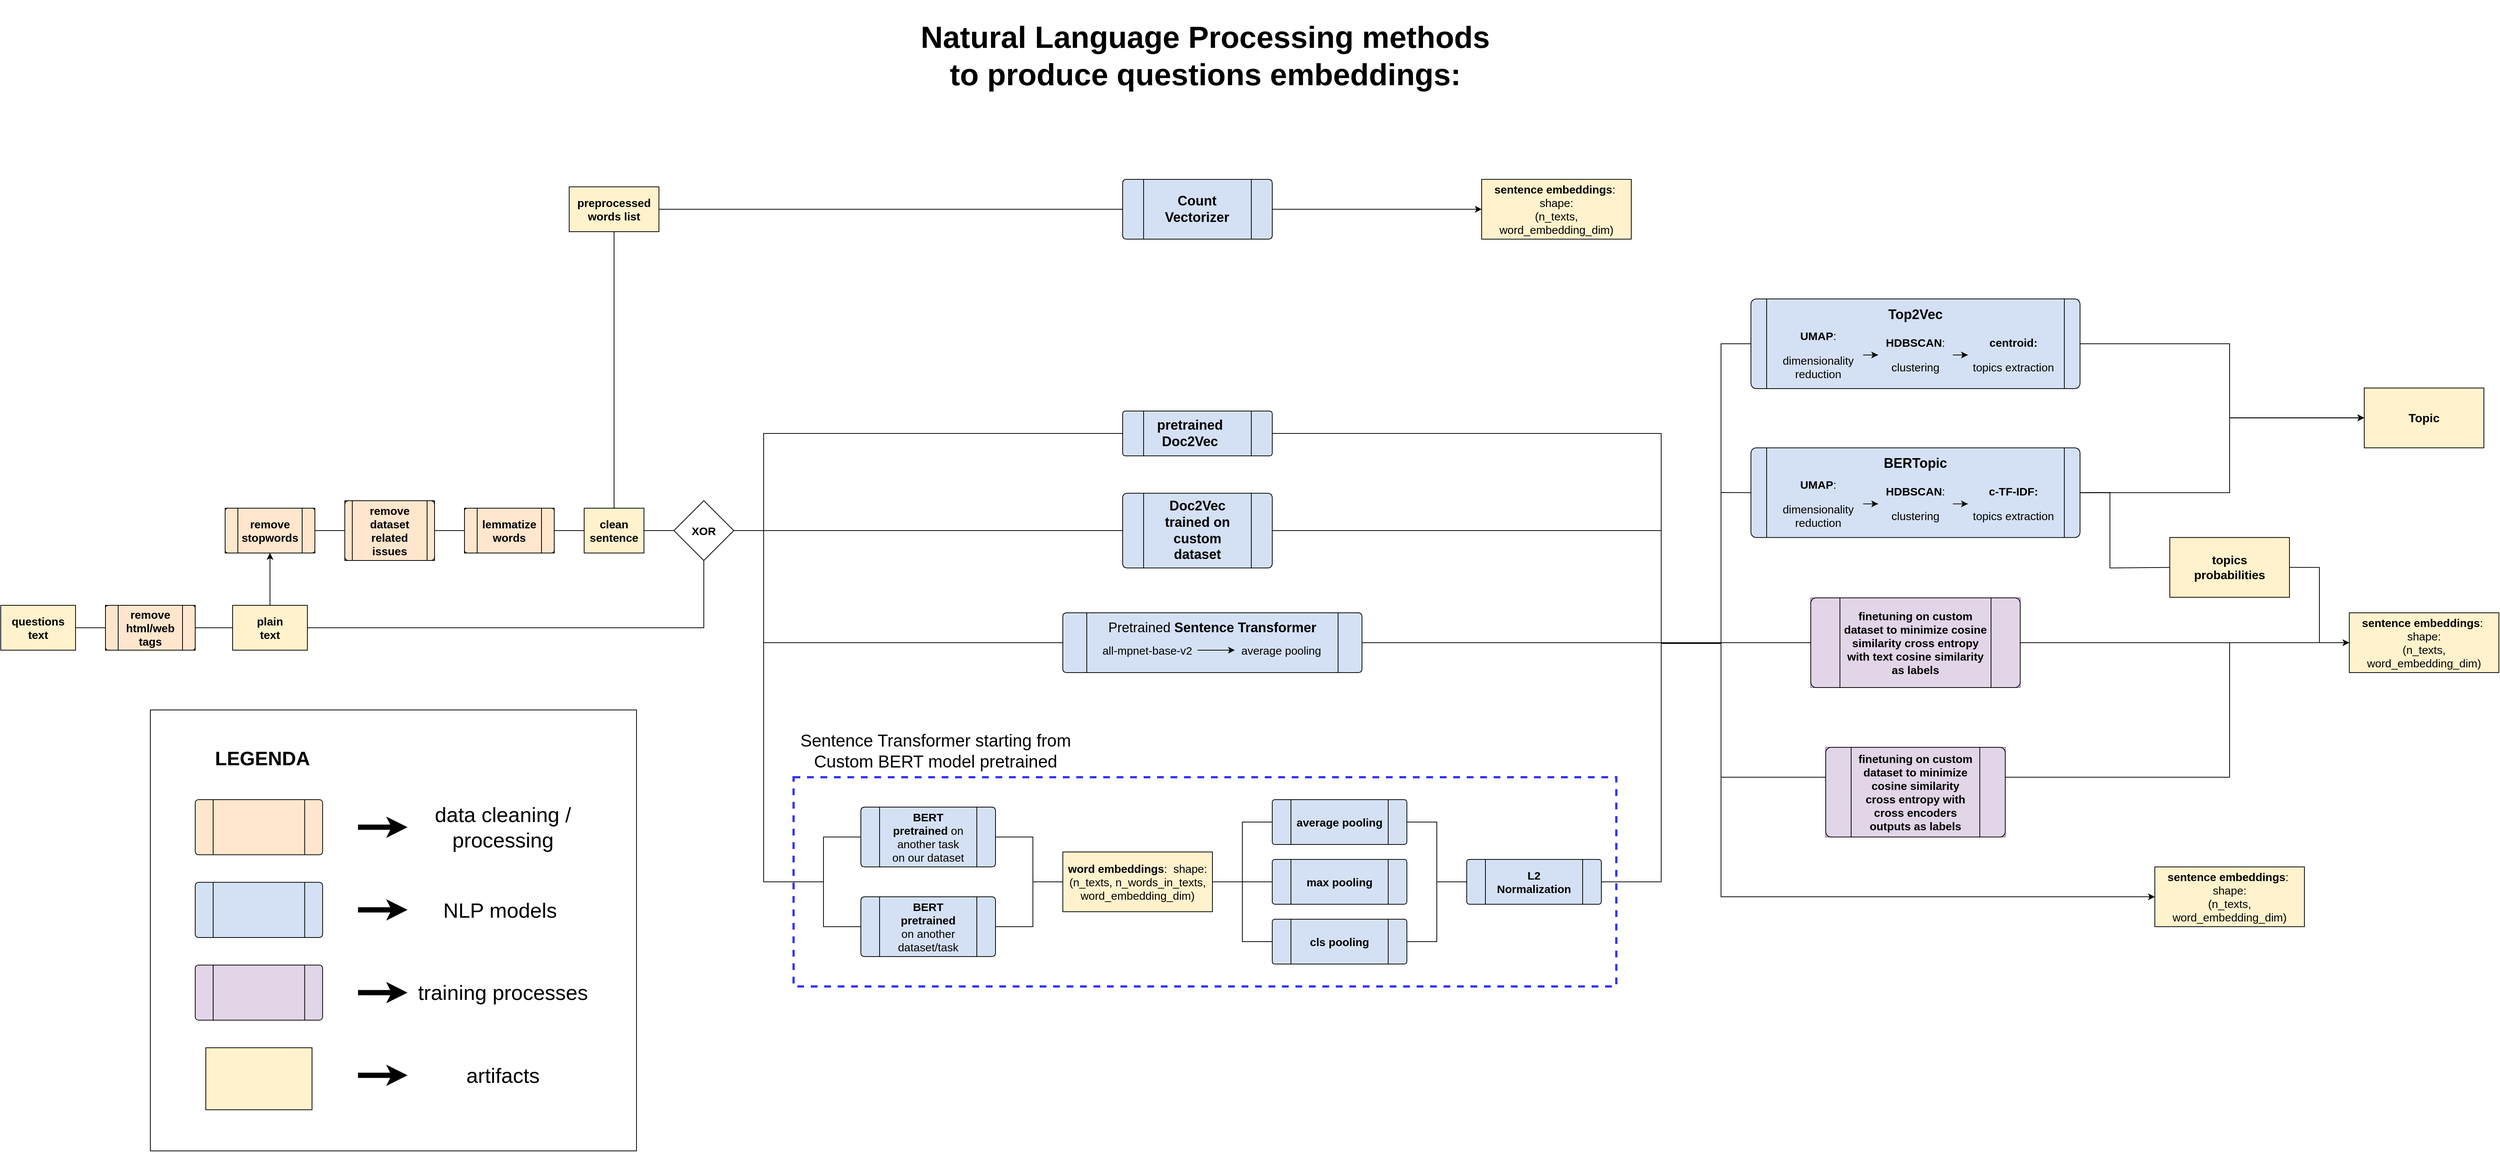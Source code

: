 <mxfile version="16.5.2" type="device"><diagram id="nDeZhJGPXsyKJvz89PCt" name="Page-1"><mxGraphModel dx="3541" dy="2207" grid="1" gridSize="10" guides="1" tooltips="1" connect="1" arrows="1" fold="1" page="1" pageScale="1" pageWidth="827" pageHeight="1169" math="0" shadow="0"><root><mxCell id="0"/><mxCell id="1" parent="0"/><mxCell id="hcBKe-42kqbEpDdULv_5-4" value="" style="rounded=0;whiteSpace=wrap;html=1;" parent="1" vertex="1"><mxGeometry x="-660" y="430" width="650" height="590" as="geometry"/></mxCell><mxCell id="NNbQHf550vKcwwoaudly-92" value="" style="rounded=0;whiteSpace=wrap;html=1;fontSize=15;dashed=1;strokeWidth=3;fillColor=none;strokeColor=#3333FF;" parent="1" vertex="1"><mxGeometry x="200" y="520" width="1100" height="280" as="geometry"/></mxCell><mxCell id="KlEuVVVh2G8_SpMpbiah-8" value="" style="group;fillColor=#fff2cc;strokeColor=#d6b656;fontSize=15;" parent="1" vertex="1" connectable="0"><mxGeometry x="-860" y="290" width="100" height="60" as="geometry"/></mxCell><mxCell id="KlEuVVVh2G8_SpMpbiah-6" value="" style="rounded=0;whiteSpace=wrap;html=1;fillColor=#FFF2CC;fontSize=15;" parent="KlEuVVVh2G8_SpMpbiah-8" vertex="1"><mxGeometry width="100" height="60" as="geometry"/></mxCell><mxCell id="KlEuVVVh2G8_SpMpbiah-7" value="&lt;b style=&quot;font-size: 15px;&quot;&gt;questions text&lt;br style=&quot;font-size: 15px;&quot;&gt;&lt;/b&gt;" style="text;html=1;strokeColor=none;fillColor=none;align=center;verticalAlign=middle;whiteSpace=wrap;rounded=0;fontSize=15;" parent="KlEuVVVh2G8_SpMpbiah-8" vertex="1"><mxGeometry x="25" y="15" width="50" height="30" as="geometry"/></mxCell><mxCell id="KlEuVVVh2G8_SpMpbiah-12" value="" style="endArrow=none;html=1;rounded=0;entryX=0;entryY=0.5;entryDx=0;entryDy=0;" parent="1" target="NNbQHf550vKcwwoaudly-135" edge="1"><mxGeometry width="50" height="50" relative="1" as="geometry"><mxPoint x="120" y="190" as="sourcePoint"/><mxPoint x="240" y="-120" as="targetPoint"/><Array as="points"><mxPoint x="160" y="190"/><mxPoint x="160" y="60"/></Array></mxGeometry></mxCell><mxCell id="KlEuVVVh2G8_SpMpbiah-15" value="" style="endArrow=none;html=1;rounded=0;exitX=1;exitY=0.5;exitDx=0;exitDy=0;entryX=0;entryY=0.5;entryDx=0;entryDy=0;" parent="1" target="2s_SapKB533Y1d94DlZl-34" edge="1"><mxGeometry width="50" height="50" relative="1" as="geometry"><mxPoint x="120" y="190" as="sourcePoint"/><mxPoint x="240" y="320" as="targetPoint"/><Array as="points"><mxPoint x="160" y="190"/><mxPoint x="160" y="340"/></Array></mxGeometry></mxCell><mxCell id="KlEuVVVh2G8_SpMpbiah-49" value="" style="group;fillColor=#ffe6cc;strokeColor=#000000;fontSize=15;" parent="1" vertex="1" connectable="0"><mxGeometry x="-560" y="160" width="120" height="60" as="geometry"/></mxCell><mxCell id="KlEuVVVh2G8_SpMpbiah-55" value="" style="group;fillColor=#ffe6cc;strokeColor=#000000;fontSize=15;" parent="KlEuVVVh2G8_SpMpbiah-49" vertex="1" connectable="0"><mxGeometry width="120" height="60" as="geometry"/></mxCell><mxCell id="KlEuVVVh2G8_SpMpbiah-50" value="" style="verticalLabelPosition=bottom;verticalAlign=top;html=1;shape=process;whiteSpace=wrap;rounded=1;size=0.14;arcSize=6;fillColor=#ffe6cc;strokeColor=#000000;fontSize=15;" parent="KlEuVVVh2G8_SpMpbiah-55" vertex="1"><mxGeometry width="120" height="60" as="geometry"/></mxCell><mxCell id="KlEuVVVh2G8_SpMpbiah-51" value="&lt;b style=&quot;font-size: 15px;&quot;&gt;remove stopwords&lt;/b&gt;" style="text;html=1;strokeColor=none;fillColor=#ffe6cc;align=center;verticalAlign=middle;whiteSpace=wrap;rounded=0;fontSize=15;" parent="KlEuVVVh2G8_SpMpbiah-55" vertex="1"><mxGeometry x="40" y="15" width="40" height="30" as="geometry"/></mxCell><mxCell id="KlEuVVVh2G8_SpMpbiah-52" value="" style="endArrow=none;html=1;rounded=0;exitX=1;exitY=0.5;exitDx=0;exitDy=0;entryX=0;entryY=0.5;entryDx=0;entryDy=0;fontSize=15;" parent="1" source="KlEuVVVh2G8_SpMpbiah-6" target="KlEuVVVh2G8_SpMpbiah-135" edge="1"><mxGeometry width="50" height="50" relative="1" as="geometry"><mxPoint x="-720" y="470" as="sourcePoint"/><mxPoint x="-780" y="320" as="targetPoint"/></mxGeometry></mxCell><mxCell id="KlEuVVVh2G8_SpMpbiah-61" value="" style="group;fillColor=#ffe6cc;strokeColor=#000000;fontSize=15;" parent="1" vertex="1" connectable="0"><mxGeometry x="-400" y="150" width="120" height="80" as="geometry"/></mxCell><mxCell id="KlEuVVVh2G8_SpMpbiah-62" value="" style="group;fillColor=#ffe6cc;strokeColor=#000000;fontSize=15;" parent="KlEuVVVh2G8_SpMpbiah-61" vertex="1" connectable="0"><mxGeometry width="120" height="80" as="geometry"/></mxCell><mxCell id="KlEuVVVh2G8_SpMpbiah-63" value="" style="verticalLabelPosition=bottom;verticalAlign=top;html=1;shape=process;whiteSpace=wrap;rounded=1;size=0.083;arcSize=6;fillColor=#ffe6cc;strokeColor=#000000;fontSize=15;" parent="KlEuVVVh2G8_SpMpbiah-62" vertex="1"><mxGeometry width="120" height="80" as="geometry"/></mxCell><mxCell id="KlEuVVVh2G8_SpMpbiah-64" value="&lt;b style=&quot;font-size: 15px;&quot;&gt;remove dataset related issues&lt;br style=&quot;font-size: 15px;&quot;&gt;&lt;/b&gt;" style="text;html=1;strokeColor=none;fillColor=#ffe6cc;align=center;verticalAlign=middle;whiteSpace=wrap;rounded=0;fontSize=15;" parent="KlEuVVVh2G8_SpMpbiah-62" vertex="1"><mxGeometry x="20" y="20" width="80" height="40" as="geometry"/></mxCell><mxCell id="KlEuVVVh2G8_SpMpbiah-69" value="" style="group;fillColor=#ffe6cc;strokeColor=#000000;fontSize=15;" parent="1" vertex="1" connectable="0"><mxGeometry x="-240" y="160" width="120" height="60" as="geometry"/></mxCell><mxCell id="KlEuVVVh2G8_SpMpbiah-70" value="" style="group;fillColor=#ffe6cc;strokeColor=#000000;fontSize=15;" parent="KlEuVVVh2G8_SpMpbiah-69" vertex="1" connectable="0"><mxGeometry width="120" height="60" as="geometry"/></mxCell><mxCell id="KlEuVVVh2G8_SpMpbiah-71" value="" style="verticalLabelPosition=bottom;verticalAlign=top;html=1;shape=process;whiteSpace=wrap;rounded=1;size=0.14;arcSize=6;fillColor=#ffe6cc;strokeColor=#000000;fontSize=15;" parent="KlEuVVVh2G8_SpMpbiah-70" vertex="1"><mxGeometry width="120" height="60" as="geometry"/></mxCell><mxCell id="KlEuVVVh2G8_SpMpbiah-72" value="&lt;b style=&quot;font-size: 15px;&quot;&gt;lemmatize words&lt;br style=&quot;font-size: 15px;&quot;&gt;&lt;/b&gt;" style="text;html=1;strokeColor=none;fillColor=#ffe6cc;align=center;verticalAlign=middle;whiteSpace=wrap;rounded=0;fontSize=15;" parent="KlEuVVVh2G8_SpMpbiah-70" vertex="1"><mxGeometry x="20" y="15" width="80" height="30" as="geometry"/></mxCell><mxCell id="KlEuVVVh2G8_SpMpbiah-75" value="" style="endArrow=none;html=1;rounded=0;exitX=1;exitY=0.5;exitDx=0;exitDy=0;entryX=0;entryY=0.5;entryDx=0;entryDy=0;fillColor=#ffe6cc;strokeColor=#000000;fontSize=15;" parent="1" source="KlEuVVVh2G8_SpMpbiah-50" target="KlEuVVVh2G8_SpMpbiah-63" edge="1"><mxGeometry width="50" height="50" relative="1" as="geometry"><mxPoint x="-400" y="290" as="sourcePoint"/><mxPoint x="-350" y="240" as="targetPoint"/></mxGeometry></mxCell><mxCell id="KlEuVVVh2G8_SpMpbiah-76" value="" style="endArrow=none;html=1;rounded=0;exitX=1;exitY=0.5;exitDx=0;exitDy=0;entryX=0;entryY=0.5;entryDx=0;entryDy=0;fillColor=#ffe6cc;strokeColor=#000000;fontSize=15;" parent="1" source="KlEuVVVh2G8_SpMpbiah-63" target="KlEuVVVh2G8_SpMpbiah-71" edge="1"><mxGeometry width="50" height="50" relative="1" as="geometry"><mxPoint x="-370" y="200" as="sourcePoint"/><mxPoint x="-330" y="200" as="targetPoint"/></mxGeometry></mxCell><mxCell id="KlEuVVVh2G8_SpMpbiah-82" value="" style="group;fillColor=#fff2cc;strokeColor=#d6b656;fontSize=15;" parent="1" vertex="1" connectable="0"><mxGeometry x="-550" y="290" width="100" height="60" as="geometry"/></mxCell><mxCell id="KlEuVVVh2G8_SpMpbiah-83" value="" style="rounded=0;whiteSpace=wrap;html=1;fillColor=#FFF2CC;fontSize=15;" parent="KlEuVVVh2G8_SpMpbiah-82" vertex="1"><mxGeometry width="100" height="60" as="geometry"/></mxCell><mxCell id="KlEuVVVh2G8_SpMpbiah-84" value="&lt;b style=&quot;font-size: 15px;&quot;&gt;plain text&lt;br style=&quot;font-size: 15px;&quot;&gt;&lt;/b&gt;" style="text;html=1;strokeColor=none;fillColor=none;align=center;verticalAlign=middle;whiteSpace=wrap;rounded=0;fontSize=15;" parent="KlEuVVVh2G8_SpMpbiah-82" vertex="1"><mxGeometry x="25" y="15" width="50" height="30" as="geometry"/></mxCell><mxCell id="KlEuVVVh2G8_SpMpbiah-86" value="" style="endArrow=none;html=1;rounded=0;exitX=1;exitY=0.5;exitDx=0;exitDy=0;entryX=0;entryY=0.5;entryDx=0;entryDy=0;fontSize=15;" parent="1" source="KlEuVVVh2G8_SpMpbiah-135" target="KlEuVVVh2G8_SpMpbiah-83" edge="1"><mxGeometry width="50" height="50" relative="1" as="geometry"><mxPoint x="-580" y="320" as="sourcePoint"/><mxPoint x="-110" y="460" as="targetPoint"/></mxGeometry></mxCell><mxCell id="KlEuVVVh2G8_SpMpbiah-113" value="" style="endArrow=none;html=1;rounded=0;exitX=1;exitY=0.5;exitDx=0;exitDy=0;entryX=0;entryY=0.5;entryDx=0;entryDy=0;" parent="1" target="KlEuVVVh2G8_SpMpbiah-119" edge="1"><mxGeometry width="50" height="50" relative="1" as="geometry"><mxPoint x="1360" y="340.0" as="sourcePoint"/><mxPoint x="1840" y="120" as="targetPoint"/><Array as="points"><mxPoint x="1440" y="340"/><mxPoint x="1440" y="520"/><mxPoint x="2120" y="520"/><mxPoint x="2120" y="340"/></Array></mxGeometry></mxCell><mxCell id="KlEuVVVh2G8_SpMpbiah-117" value="" style="group;fillColor=#fff2cc;strokeColor=#d6b656;fontSize=15;" parent="1" vertex="1" connectable="0"><mxGeometry x="2280" y="300" width="200" height="80" as="geometry"/></mxCell><mxCell id="KlEuVVVh2G8_SpMpbiah-118" value="" style="rounded=0;whiteSpace=wrap;html=1;fillColor=#FFF2CC;fontSize=15;" parent="KlEuVVVh2G8_SpMpbiah-117" vertex="1"><mxGeometry width="200" height="80" as="geometry"/></mxCell><mxCell id="KlEuVVVh2G8_SpMpbiah-119" value="&lt;b style=&quot;font-size: 15px;&quot;&gt;sentence embeddings&lt;/b&gt;:&amp;nbsp; shape: &lt;br style=&quot;font-size: 15px;&quot;&gt;(n_texts, word_embedding_dim)" style="text;html=1;strokeColor=none;fillColor=none;align=center;verticalAlign=middle;whiteSpace=wrap;rounded=0;fontSize=15;" parent="KlEuVVVh2G8_SpMpbiah-117" vertex="1"><mxGeometry y="20" width="200" height="40" as="geometry"/></mxCell><mxCell id="KlEuVVVh2G8_SpMpbiah-133" value="" style="group;fillColor=#ffe6cc;strokeColor=#000000;fontSize=15;" parent="1" vertex="1" connectable="0"><mxGeometry x="-720" y="290" width="120" height="60" as="geometry"/></mxCell><mxCell id="KlEuVVVh2G8_SpMpbiah-134" value="" style="group;fillColor=#ffe6cc;strokeColor=#000000;fontSize=15;" parent="KlEuVVVh2G8_SpMpbiah-133" vertex="1" connectable="0"><mxGeometry width="120" height="60" as="geometry"/></mxCell><mxCell id="KlEuVVVh2G8_SpMpbiah-135" value="" style="verticalLabelPosition=bottom;verticalAlign=top;html=1;shape=process;whiteSpace=wrap;rounded=1;size=0.14;arcSize=6;fillColor=#ffe6cc;strokeColor=#000000;fontSize=15;" parent="KlEuVVVh2G8_SpMpbiah-134" vertex="1"><mxGeometry width="120" height="60" as="geometry"/></mxCell><mxCell id="KlEuVVVh2G8_SpMpbiah-136" value="&lt;b style=&quot;font-family: helvetica; font-size: 15px;&quot;&gt;remove html/web tags&lt;/b&gt;" style="text;html=1;strokeColor=none;fillColor=#ffe6cc;align=center;verticalAlign=middle;whiteSpace=wrap;rounded=0;fontSize=15;" parent="KlEuVVVh2G8_SpMpbiah-134" vertex="1"><mxGeometry x="40" y="15" width="40" height="30" as="geometry"/></mxCell><mxCell id="dxKg295D_OgAz6m2USJl-1" value="Natural Language Processing methods &lt;br style=&quot;font-size: 41px;&quot;&gt;to produce questions embeddings:" style="text;strokeColor=none;fillColor=none;html=1;fontSize=41;fontStyle=1;verticalAlign=middle;align=center;dashed=1;" parent="1" vertex="1"><mxGeometry x="700" y="-520" width="100" height="150" as="geometry"/></mxCell><mxCell id="2s_SapKB533Y1d94DlZl-6" value="" style="endArrow=none;html=1;rounded=0;exitX=1;exitY=0.5;exitDx=0;exitDy=0;entryX=0;entryY=0.5;entryDx=0;entryDy=0;" parent="1" source="2s_SapKB533Y1d94DlZl-42" target="KlEuVVVh2G8_SpMpbiah-118" edge="1"><mxGeometry width="50" height="50" relative="1" as="geometry"><mxPoint x="1760" y="-240" as="sourcePoint"/><mxPoint x="1880" y="340" as="targetPoint"/><Array as="points"/></mxGeometry></mxCell><mxCell id="2s_SapKB533Y1d94DlZl-33" value="" style="group;fillColor=#D4E1F5;" parent="1" vertex="1" connectable="0"><mxGeometry x="560" y="300" width="400" height="80" as="geometry"/></mxCell><mxCell id="2s_SapKB533Y1d94DlZl-34" value="" style="verticalLabelPosition=bottom;verticalAlign=top;html=1;shape=process;whiteSpace=wrap;rounded=1;size=0.081;arcSize=6;fillColor=#D4E1F5;" parent="2s_SapKB533Y1d94DlZl-33" vertex="1"><mxGeometry width="400" height="80" as="geometry"/></mxCell><mxCell id="2s_SapKB533Y1d94DlZl-35" value="&lt;font style=&quot;font-size: 18px&quot;&gt;Pretrained &lt;/font&gt;&lt;b style=&quot;font-size: 18px&quot;&gt;&lt;font style=&quot;font-size: 18px&quot;&gt;Sentence Transformer&lt;/font&gt;&lt;br&gt;&lt;/b&gt;" style="text;html=1;strokeColor=none;fillColor=none;align=center;verticalAlign=middle;whiteSpace=wrap;rounded=0;" parent="2s_SapKB533Y1d94DlZl-33" vertex="1"><mxGeometry x="46.21" width="307.57" height="40" as="geometry"/></mxCell><mxCell id="2s_SapKB533Y1d94DlZl-36" value="&lt;pre style=&quot;font-size: 15px;&quot;&gt;&lt;font face=&quot;Helvetica&quot; style=&quot;font-size: 15px;&quot;&gt;average pooling&lt;/font&gt;&lt;/pre&gt;" style="text;html=1;strokeColor=none;fillColor=none;align=center;verticalAlign=middle;whiteSpace=wrap;rounded=0;fontSize=15;" parent="2s_SapKB533Y1d94DlZl-33" vertex="1"><mxGeometry x="230" y="30" width="123.78" height="40" as="geometry"/></mxCell><mxCell id="NNbQHf550vKcwwoaudly-138" style="edgeStyle=orthogonalEdgeStyle;rounded=0;orthogonalLoop=1;jettySize=auto;html=1;entryX=0;entryY=0.5;entryDx=0;entryDy=0;fontFamily=Helvetica;fontSize=15;" parent="2s_SapKB533Y1d94DlZl-33" source="2s_SapKB533Y1d94DlZl-38" target="2s_SapKB533Y1d94DlZl-36" edge="1"><mxGeometry relative="1" as="geometry"/></mxCell><mxCell id="2s_SapKB533Y1d94DlZl-38" value="&lt;pre&gt;&lt;font face=&quot;Helvetica&quot; style=&quot;font-size: 15px&quot;&gt;all-mpnet-base-v2&lt;/font&gt;&lt;/pre&gt;" style="text;html=1;strokeColor=none;fillColor=none;align=center;verticalAlign=middle;whiteSpace=wrap;rounded=0;" parent="2s_SapKB533Y1d94DlZl-33" vertex="1"><mxGeometry x="46.21" y="30" width="133.79" height="40" as="geometry"/></mxCell><mxCell id="2s_SapKB533Y1d94DlZl-41" value="" style="group;fillColor=#E1D5E7;strokeColor=#9673a6;fontSize=15;" parent="1" vertex="1" connectable="0"><mxGeometry x="1560" y="280" width="280" height="120" as="geometry"/></mxCell><mxCell id="2s_SapKB533Y1d94DlZl-42" value="" style="verticalLabelPosition=bottom;verticalAlign=top;html=1;shape=process;whiteSpace=wrap;rounded=1;size=0.14;arcSize=6;fillColor=#E1D5E7;fontSize=15;" parent="2s_SapKB533Y1d94DlZl-41" vertex="1"><mxGeometry width="280" height="120" as="geometry"/></mxCell><mxCell id="2s_SapKB533Y1d94DlZl-43" value="&lt;b style=&quot;font-size: 15px&quot;&gt;finetuning on custom dataset to minimize cosine similarity cross entropy with text cosine similarity as labels&lt;/b&gt;" style="text;html=1;strokeColor=none;fillColor=#E1D5E7;align=center;verticalAlign=middle;whiteSpace=wrap;rounded=0;fontSize=15;" parent="2s_SapKB533Y1d94DlZl-41" vertex="1"><mxGeometry x="40.12" y="30" width="199.75" height="60" as="geometry"/></mxCell><mxCell id="2s_SapKB533Y1d94DlZl-45" value="" style="endArrow=none;html=1;rounded=0;fontFamily=Helvetica;fontSize=9;fontColor=#000000;entryX=0;entryY=0.5;entryDx=0;entryDy=0;exitX=1;exitY=0.5;exitDx=0;exitDy=0;" parent="1" target="2s_SapKB533Y1d94DlZl-42" edge="1"><mxGeometry width="50" height="50" relative="1" as="geometry"><mxPoint x="1360" y="340.0" as="sourcePoint"/><mxPoint x="1440" y="400" as="targetPoint"/></mxGeometry></mxCell><mxCell id="NNbQHf550vKcwwoaudly-2" value="" style="endArrow=none;html=1;rounded=0;entryX=0;entryY=0.5;entryDx=0;entryDy=0;exitX=1;exitY=0.5;exitDx=0;exitDy=0;" parent="1" source="NNbQHf550vKcwwoaudly-57" target="NNbQHf550vKcwwoaudly-12" edge="1"><mxGeometry width="50" height="50" relative="1" as="geometry"><mxPoint x="90" y="190" as="sourcePoint"/><mxPoint x="320" y="600" as="targetPoint"/><Array as="points"><mxPoint x="160" y="190"/><mxPoint x="160" y="660"/><mxPoint x="240" y="660"/><mxPoint x="240" y="720"/></Array></mxGeometry></mxCell><mxCell id="NNbQHf550vKcwwoaudly-3" value="" style="group;fillColor=#D4E1F5;fontSize=15;" parent="1" vertex="1" connectable="0"><mxGeometry x="290" y="560" width="180" height="80" as="geometry"/></mxCell><mxCell id="NNbQHf550vKcwwoaudly-4" value="" style="verticalLabelPosition=bottom;verticalAlign=top;html=1;shape=process;whiteSpace=wrap;rounded=1;size=0.14;arcSize=6;fillColor=#D4E1F5;fontSize=15;" parent="NNbQHf550vKcwwoaudly-3" vertex="1"><mxGeometry width="180" height="80" as="geometry"/></mxCell><mxCell id="NNbQHf550vKcwwoaudly-5" value="&lt;b style=&quot;font-size: 15px;&quot;&gt;BERT pretrained &lt;/b&gt;on another task on our dataset" style="text;html=1;strokeColor=none;fillColor=none;align=center;verticalAlign=middle;whiteSpace=wrap;rounded=0;fontSize=15;" parent="NNbQHf550vKcwwoaudly-3" vertex="1"><mxGeometry x="40" y="20" width="100" height="40" as="geometry"/></mxCell><mxCell id="NNbQHf550vKcwwoaudly-6" value="" style="endArrow=none;html=1;rounded=0;exitX=1;exitY=0.5;exitDx=0;exitDy=0;entryX=0;entryY=0.5;entryDx=0;entryDy=0;fontSize=15;" parent="1" source="NNbQHf550vKcwwoaudly-12" target="NNbQHf550vKcwwoaudly-9" edge="1"><mxGeometry width="50" height="50" relative="1" as="geometry"><mxPoint x="500" y="540" as="sourcePoint"/><mxPoint x="600" y="580" as="targetPoint"/><Array as="points"><mxPoint x="520" y="720"/><mxPoint x="520" y="660"/></Array></mxGeometry></mxCell><mxCell id="NNbQHf550vKcwwoaudly-7" value="" style="endArrow=none;html=1;rounded=0;exitX=1;exitY=0.5;exitDx=0;exitDy=0;entryX=0;entryY=0.5;entryDx=0;entryDy=0;fontSize=15;" parent="1" source="NNbQHf550vKcwwoaudly-4" target="NNbQHf550vKcwwoaudly-9" edge="1"><mxGeometry width="50" height="50" relative="1" as="geometry"><mxPoint x="510" y="550" as="sourcePoint"/><mxPoint x="600" y="580" as="targetPoint"/><Array as="points"><mxPoint x="520" y="600"/><mxPoint x="520" y="660"/></Array></mxGeometry></mxCell><mxCell id="NNbQHf550vKcwwoaudly-8" value="" style="group;fillColor=#fff2cc;strokeColor=#d6b656;fontSize=15;" parent="1" vertex="1" connectable="0"><mxGeometry x="560" y="620" width="200" height="80" as="geometry"/></mxCell><mxCell id="NNbQHf550vKcwwoaudly-9" value="" style="rounded=0;whiteSpace=wrap;html=1;fillColor=#FFF2CC;fontSize=15;" parent="NNbQHf550vKcwwoaudly-8" vertex="1"><mxGeometry width="200" height="80" as="geometry"/></mxCell><mxCell id="NNbQHf550vKcwwoaudly-10" value="&lt;b style=&quot;font-size: 15px;&quot;&gt;word embeddings&lt;/b&gt;:&amp;nbsp; shape: &lt;br style=&quot;font-size: 15px;&quot;&gt;(n_texts, n_words_in_texts, word_embedding_dim)" style="text;html=1;strokeColor=none;fillColor=none;align=center;verticalAlign=middle;whiteSpace=wrap;rounded=0;fontSize=15;" parent="NNbQHf550vKcwwoaudly-8" vertex="1"><mxGeometry y="20" width="200" height="40" as="geometry"/></mxCell><mxCell id="NNbQHf550vKcwwoaudly-11" value="" style="group;fillColor=#D4E1F5;fontSize=15;" parent="1" vertex="1" connectable="0"><mxGeometry x="290" y="680" width="180" height="80" as="geometry"/></mxCell><mxCell id="NNbQHf550vKcwwoaudly-12" value="" style="verticalLabelPosition=bottom;verticalAlign=top;html=1;shape=process;whiteSpace=wrap;rounded=1;size=0.14;arcSize=6;fillColor=#D4E1F5;fontSize=15;" parent="NNbQHf550vKcwwoaudly-11" vertex="1"><mxGeometry width="180" height="80" as="geometry"/></mxCell><mxCell id="NNbQHf550vKcwwoaudly-13" value="&lt;b style=&quot;font-size: 15px;&quot;&gt;BERT pretrained &lt;/b&gt;on another dataset/task" style="text;html=1;strokeColor=none;fillColor=none;align=center;verticalAlign=middle;whiteSpace=wrap;rounded=0;fontSize=15;" parent="NNbQHf550vKcwwoaudly-11" vertex="1"><mxGeometry x="60" y="20" width="60" height="40" as="geometry"/></mxCell><mxCell id="NNbQHf550vKcwwoaudly-14" value="" style="group;fillColor=#D4E1F5;fontSize=15;" parent="1" vertex="1" connectable="0"><mxGeometry x="840" y="630" width="180" height="60" as="geometry"/></mxCell><mxCell id="NNbQHf550vKcwwoaudly-15" value="" style="verticalLabelPosition=bottom;verticalAlign=top;html=1;shape=process;whiteSpace=wrap;rounded=1;size=0.14;arcSize=6;fillColor=#D4E1F5;fontSize=15;" parent="NNbQHf550vKcwwoaudly-14" vertex="1"><mxGeometry width="180" height="60" as="geometry"/></mxCell><mxCell id="NNbQHf550vKcwwoaudly-16" value="&lt;b style=&quot;font-size: 15px;&quot;&gt;max pooling&lt;/b&gt;" style="text;html=1;strokeColor=none;fillColor=none;align=center;verticalAlign=middle;whiteSpace=wrap;rounded=0;fontSize=15;" parent="NNbQHf550vKcwwoaudly-14" vertex="1"><mxGeometry x="30" y="15" width="120" height="30" as="geometry"/></mxCell><mxCell id="NNbQHf550vKcwwoaudly-17" value="" style="endArrow=none;html=1;rounded=0;exitX=1;exitY=0.5;exitDx=0;exitDy=0;entryX=0;entryY=0.5;entryDx=0;entryDy=0;fontSize=15;" parent="1" source="NNbQHf550vKcwwoaudly-10" target="NNbQHf550vKcwwoaudly-24" edge="1"><mxGeometry width="50" height="50" relative="1" as="geometry"><mxPoint x="810" y="660" as="sourcePoint"/><mxPoint x="880" y="560" as="targetPoint"/><Array as="points"><mxPoint x="800" y="660"/><mxPoint x="800" y="580"/><mxPoint x="840" y="580"/></Array></mxGeometry></mxCell><mxCell id="NNbQHf550vKcwwoaudly-18" value="" style="endArrow=none;html=1;rounded=0;exitX=1;exitY=0.5;exitDx=0;exitDy=0;entryX=0;entryY=0.5;entryDx=0;entryDy=0;fontSize=15;" parent="1" source="NNbQHf550vKcwwoaudly-10" target="NNbQHf550vKcwwoaudly-21" edge="1"><mxGeometry width="50" height="50" relative="1" as="geometry"><mxPoint x="810" y="670" as="sourcePoint"/><mxPoint x="880" y="760" as="targetPoint"/><Array as="points"><mxPoint x="800" y="660"/><mxPoint x="800" y="740"/><mxPoint x="840" y="740"/></Array></mxGeometry></mxCell><mxCell id="NNbQHf550vKcwwoaudly-19" value="" style="endArrow=none;html=1;rounded=0;exitX=1;exitY=0.5;exitDx=0;exitDy=0;entryX=0;entryY=0.5;entryDx=0;entryDy=0;fontSize=15;" parent="1" source="NNbQHf550vKcwwoaudly-10" target="NNbQHf550vKcwwoaudly-15" edge="1"><mxGeometry width="50" height="50" relative="1" as="geometry"><mxPoint x="820" y="680" as="sourcePoint"/><mxPoint x="870" y="670" as="targetPoint"/><Array as="points"/></mxGeometry></mxCell><mxCell id="NNbQHf550vKcwwoaudly-20" value="" style="group;fillColor=#D4E1F5;fontSize=15;" parent="1" vertex="1" connectable="0"><mxGeometry x="840" y="710" width="180" height="60" as="geometry"/></mxCell><mxCell id="NNbQHf550vKcwwoaudly-21" value="" style="verticalLabelPosition=bottom;verticalAlign=top;html=1;shape=process;whiteSpace=wrap;rounded=1;size=0.14;arcSize=6;fillColor=#D4E1F5;fontSize=15;" parent="NNbQHf550vKcwwoaudly-20" vertex="1"><mxGeometry width="180" height="60" as="geometry"/></mxCell><mxCell id="NNbQHf550vKcwwoaudly-22" value="&lt;b style=&quot;font-size: 15px;&quot;&gt;cls pooling&lt;br style=&quot;font-size: 15px;&quot;&gt;&lt;/b&gt;" style="text;html=1;strokeColor=none;fillColor=none;align=center;verticalAlign=middle;whiteSpace=wrap;rounded=0;fontSize=15;" parent="NNbQHf550vKcwwoaudly-20" vertex="1"><mxGeometry x="30" y="15" width="120" height="30" as="geometry"/></mxCell><mxCell id="NNbQHf550vKcwwoaudly-23" value="" style="group;fillColor=#D4E1F5;fontSize=15;" parent="1" vertex="1" connectable="0"><mxGeometry x="840" y="550" width="180" height="60" as="geometry"/></mxCell><mxCell id="NNbQHf550vKcwwoaudly-24" value="" style="verticalLabelPosition=bottom;verticalAlign=top;html=1;shape=process;whiteSpace=wrap;rounded=1;size=0.14;arcSize=6;fillColor=#D4E1F5;fontSize=15;" parent="NNbQHf550vKcwwoaudly-23" vertex="1"><mxGeometry width="180" height="60" as="geometry"/></mxCell><mxCell id="NNbQHf550vKcwwoaudly-25" value="&lt;b style=&quot;font-size: 15px;&quot;&gt;average pooling&lt;/b&gt;" style="text;html=1;strokeColor=none;fillColor=none;align=center;verticalAlign=middle;whiteSpace=wrap;rounded=0;fontSize=15;" parent="NNbQHf550vKcwwoaudly-23" vertex="1"><mxGeometry x="30" y="15" width="120" height="30" as="geometry"/></mxCell><mxCell id="NNbQHf550vKcwwoaudly-26" value="" style="endArrow=none;html=1;rounded=0;exitX=1;exitY=0.5;exitDx=0;exitDy=0;entryX=0;entryY=0.5;entryDx=0;entryDy=0;fontSize=15;" parent="1" source="NNbQHf550vKcwwoaudly-24" target="NNbQHf550vKcwwoaudly-38" edge="1"><mxGeometry width="50" height="50" relative="1" as="geometry"><mxPoint x="1050" y="550" as="sourcePoint"/><mxPoint x="1100" y="660" as="targetPoint"/><Array as="points"><mxPoint x="1060" y="580"/><mxPoint x="1060" y="660"/></Array></mxGeometry></mxCell><mxCell id="NNbQHf550vKcwwoaudly-31" value="" style="endArrow=none;html=1;rounded=0;exitX=1;exitY=0.5;exitDx=0;exitDy=0;entryX=0;entryY=0.5;entryDx=0;entryDy=0;fontSize=15;" parent="1" source="NNbQHf550vKcwwoaudly-21" target="NNbQHf550vKcwwoaudly-38" edge="1"><mxGeometry width="50" height="50" relative="1" as="geometry"><mxPoint x="940.0" y="740.0" as="sourcePoint"/><mxPoint x="1100" y="660" as="targetPoint"/><Array as="points"><mxPoint x="1060" y="740"/><mxPoint x="1060" y="660"/></Array></mxGeometry></mxCell><mxCell id="NNbQHf550vKcwwoaudly-33" value="" style="endArrow=none;html=1;rounded=0;exitX=0.5;exitY=0;exitDx=0;exitDy=0;entryX=0.5;entryY=1;entryDx=0;entryDy=0;fillColor=#ffe6cc;strokeColor=#000000;fontSize=15;" parent="1" source="KlEuVVVh2G8_SpMpbiah-83" target="KlEuVVVh2G8_SpMpbiah-50" edge="1"><mxGeometry width="50" height="50" relative="1" as="geometry"><mxPoint x="-400" y="290" as="sourcePoint"/><mxPoint x="-360" y="290" as="targetPoint"/></mxGeometry></mxCell><mxCell id="NNbQHf550vKcwwoaudly-34" value="" style="endArrow=none;html=1;rounded=0;exitX=1;exitY=0.5;exitDx=0;exitDy=0;entryX=0.5;entryY=1;entryDx=0;entryDy=0;fontSize=15;" parent="1" source="KlEuVVVh2G8_SpMpbiah-83" target="NNbQHf550vKcwwoaudly-57" edge="1"><mxGeometry width="50" height="50" relative="1" as="geometry"><mxPoint x="-600" y="255" as="sourcePoint"/><mxPoint x="40" y="190" as="targetPoint"/><Array as="points"><mxPoint x="80" y="320"/><mxPoint x="80" y="280"/></Array></mxGeometry></mxCell><mxCell id="NNbQHf550vKcwwoaudly-35" value="" style="endArrow=none;html=1;rounded=0;exitX=1;exitY=0.5;exitDx=0;exitDy=0;fillColor=#ffe6cc;strokeColor=#000000;entryX=0;entryY=0.5;entryDx=0;entryDy=0;fontSize=15;" parent="1" source="KlEuVVVh2G8_SpMpbiah-71" target="NNbQHf550vKcwwoaudly-63" edge="1"><mxGeometry width="50" height="50" relative="1" as="geometry"><mxPoint x="-270" y="200" as="sourcePoint"/><mxPoint x="-80" y="190" as="targetPoint"/></mxGeometry></mxCell><mxCell id="NNbQHf550vKcwwoaudly-36" value="" style="endArrow=none;html=1;rounded=0;entryX=0;entryY=0.5;entryDx=0;entryDy=0;fontSize=15;" parent="1" target="NNbQHf550vKcwwoaudly-4" edge="1"><mxGeometry width="50" height="50" relative="1" as="geometry"><mxPoint x="240" y="660" as="sourcePoint"/><mxPoint x="400" y="380" as="targetPoint"/><Array as="points"><mxPoint x="240" y="600"/></Array></mxGeometry></mxCell><mxCell id="NNbQHf550vKcwwoaudly-37" value="" style="group;fillColor=#D4E1F5;fontSize=15;" parent="1" vertex="1" connectable="0"><mxGeometry x="1100" y="630" width="180" height="60" as="geometry"/></mxCell><mxCell id="NNbQHf550vKcwwoaudly-38" value="" style="verticalLabelPosition=bottom;verticalAlign=top;html=1;shape=process;whiteSpace=wrap;rounded=1;size=0.14;arcSize=6;fillColor=#D4E1F5;fontSize=15;" parent="NNbQHf550vKcwwoaudly-37" vertex="1"><mxGeometry width="180" height="60" as="geometry"/></mxCell><mxCell id="NNbQHf550vKcwwoaudly-39" value="&lt;b style=&quot;font-size: 15px;&quot;&gt;L2 &lt;br style=&quot;font-size: 15px;&quot;&gt;Normalization&lt;/b&gt;" style="text;html=1;strokeColor=none;fillColor=none;align=center;verticalAlign=middle;whiteSpace=wrap;rounded=0;fontSize=15;" parent="NNbQHf550vKcwwoaudly-37" vertex="1"><mxGeometry x="30" y="15" width="120" height="30" as="geometry"/></mxCell><mxCell id="NNbQHf550vKcwwoaudly-44" value="" style="group;fillColor=#E1D5E7;strokeColor=#9673a6;fontSize=15;" parent="1" vertex="1" connectable="0"><mxGeometry x="1580" y="480" width="240" height="120" as="geometry"/></mxCell><mxCell id="NNbQHf550vKcwwoaudly-45" value="" style="verticalLabelPosition=bottom;verticalAlign=top;html=1;shape=process;whiteSpace=wrap;rounded=1;size=0.14;arcSize=6;fillColor=#E1D5E7;fontSize=15;" parent="NNbQHf550vKcwwoaudly-44" vertex="1"><mxGeometry width="240.0" height="120" as="geometry"/></mxCell><mxCell id="NNbQHf550vKcwwoaudly-46" value="&lt;b style=&quot;font-size: 15px&quot;&gt;finetuning on custom dataset to minimize cosine similarity cross entropy with cross encoders outputs as labels&lt;/b&gt;" style="text;html=1;strokeColor=none;fillColor=#E1D5E7;align=center;verticalAlign=middle;whiteSpace=wrap;rounded=0;fontSize=15;" parent="NNbQHf550vKcwwoaudly-44" vertex="1"><mxGeometry x="40" y="30" width="160" height="60" as="geometry"/></mxCell><mxCell id="NNbQHf550vKcwwoaudly-53" value="" style="endArrow=none;html=1;rounded=0;exitX=1;exitY=0.5;exitDx=0;exitDy=0;fontSize=15;" parent="1" source="NNbQHf550vKcwwoaudly-38" edge="1"><mxGeometry width="50" height="50" relative="1" as="geometry"><mxPoint x="1290" y="670" as="sourcePoint"/><mxPoint x="1360" y="190" as="targetPoint"/><Array as="points"><mxPoint x="1360" y="660"/></Array></mxGeometry></mxCell><mxCell id="NNbQHf550vKcwwoaudly-57" value="&lt;b style=&quot;font-size: 15px;&quot;&gt;&lt;font style=&quot;font-size: 15px;&quot;&gt;XOR&lt;/font&gt;&lt;/b&gt;" style="rhombus;whiteSpace=wrap;html=1;fontSize=15;" parent="1" vertex="1"><mxGeometry x="40" y="150" width="80" height="80" as="geometry"/></mxCell><mxCell id="NNbQHf550vKcwwoaudly-62" value="" style="group;fillColor=#fff2cc;strokeColor=#d6b656;fontSize=15;" parent="1" vertex="1" connectable="0"><mxGeometry x="-80" y="160" width="80" height="60" as="geometry"/></mxCell><mxCell id="NNbQHf550vKcwwoaudly-63" value="" style="rounded=0;whiteSpace=wrap;html=1;fillColor=#FFF2CC;fontSize=15;" parent="NNbQHf550vKcwwoaudly-62" vertex="1"><mxGeometry width="80" height="60" as="geometry"/></mxCell><mxCell id="NNbQHf550vKcwwoaudly-64" value="&lt;b style=&quot;font-size: 15px;&quot;&gt;clean sentence&lt;br style=&quot;font-size: 15px;&quot;&gt;&lt;/b&gt;" style="text;html=1;strokeColor=none;fillColor=none;align=center;verticalAlign=middle;whiteSpace=wrap;rounded=0;fontSize=15;" parent="NNbQHf550vKcwwoaudly-62" vertex="1"><mxGeometry x="20" y="15" width="40" height="30" as="geometry"/></mxCell><mxCell id="NNbQHf550vKcwwoaudly-65" value="" style="endArrow=none;html=1;rounded=0;exitX=1;exitY=0.5;exitDx=0;exitDy=0;fillColor=#ffe6cc;strokeColor=#000000;entryX=0;entryY=0.5;entryDx=0;entryDy=0;fontSize=15;" parent="1" source="NNbQHf550vKcwwoaudly-63" target="NNbQHf550vKcwwoaudly-57" edge="1"><mxGeometry width="50" height="50" relative="1" as="geometry"><mxPoint x="-110.0" y="200" as="sourcePoint"/><mxPoint x="-70.0" y="200" as="targetPoint"/></mxGeometry></mxCell><mxCell id="NNbQHf550vKcwwoaudly-79" value="" style="endArrow=none;html=1;rounded=0;exitX=0.5;exitY=0;exitDx=0;exitDy=0;entryX=0.5;entryY=1;entryDx=0;entryDy=0;" parent="1" source="NNbQHf550vKcwwoaudly-63" target="NNbQHf550vKcwwoaudly-81" edge="1"><mxGeometry width="50" height="50" relative="1" as="geometry"><mxPoint x="-720.0" as="sourcePoint"/><mxPoint x="10" y="-140" as="targetPoint"/><Array as="points"/></mxGeometry></mxCell><mxCell id="NNbQHf550vKcwwoaudly-80" value="" style="group;fillColor=#fff2cc;strokeColor=#d6b656;" parent="1" vertex="1" connectable="0"><mxGeometry x="-100" y="-270" width="120" height="60" as="geometry"/></mxCell><mxCell id="NNbQHf550vKcwwoaudly-81" value="" style="rounded=0;whiteSpace=wrap;html=1;fillColor=#FFF2CC;" parent="NNbQHf550vKcwwoaudly-80" vertex="1"><mxGeometry width="120" height="60" as="geometry"/></mxCell><mxCell id="NNbQHf550vKcwwoaudly-82" value="&lt;b style=&quot;font-size: 15px;&quot;&gt;preprocessed words list&lt;br style=&quot;font-size: 15px;&quot;&gt;&lt;/b&gt;" style="text;html=1;strokeColor=none;fillColor=none;align=center;verticalAlign=middle;whiteSpace=wrap;rounded=0;fontSize=15;" parent="NNbQHf550vKcwwoaudly-80" vertex="1"><mxGeometry x="30" y="15" width="60" height="30" as="geometry"/></mxCell><mxCell id="NNbQHf550vKcwwoaudly-83" value="" style="endArrow=none;html=1;rounded=0;exitX=1;exitY=0.5;exitDx=0;exitDy=0;entryX=0;entryY=0.5;entryDx=0;entryDy=0;" parent="1" source="NNbQHf550vKcwwoaudly-81" target="NNbQHf550vKcwwoaudly-85" edge="1"><mxGeometry width="50" height="50" relative="1" as="geometry"><mxPoint x="310" y="-230" as="sourcePoint"/><mxPoint x="340.0" y="-240" as="targetPoint"/><Array as="points"/></mxGeometry></mxCell><mxCell id="NNbQHf550vKcwwoaudly-84" value="" style="group;fillColor=#D4E1F5;" parent="1" vertex="1" connectable="0"><mxGeometry x="640" y="-280" width="200" height="80" as="geometry"/></mxCell><mxCell id="NNbQHf550vKcwwoaudly-85" value="" style="verticalLabelPosition=bottom;verticalAlign=top;html=1;shape=process;whiteSpace=wrap;rounded=1;size=0.14;arcSize=6;fillColor=#D4E1F5;" parent="NNbQHf550vKcwwoaudly-84" vertex="1"><mxGeometry width="200" height="80" as="geometry"/></mxCell><mxCell id="NNbQHf550vKcwwoaudly-86" value="&lt;b&gt;&lt;font style=&quot;font-size: 18px&quot;&gt;Count Vectorizer&lt;/font&gt;&lt;br&gt;&lt;/b&gt;" style="text;html=1;strokeColor=none;fillColor=none;align=center;verticalAlign=middle;whiteSpace=wrap;rounded=0;" parent="NNbQHf550vKcwwoaudly-84" vertex="1"><mxGeometry x="33.333" y="20" width="133.333" height="40" as="geometry"/></mxCell><mxCell id="NNbQHf550vKcwwoaudly-90" value="" style="endArrow=classic;html=1;rounded=0;fontFamily=Helvetica;fontSize=9;fontColor=#000000;exitX=1;exitY=0.5;exitDx=0;exitDy=0;entryX=0;entryY=0.5;entryDx=0;entryDy=0;" parent="1" source="NNbQHf550vKcwwoaudly-85" target="NNbQHf550vKcwwoaudly-160" edge="1"><mxGeometry width="50" height="50" relative="1" as="geometry"><mxPoint x="830" y="-100" as="sourcePoint"/><mxPoint x="1270.0" y="-230" as="targetPoint"/></mxGeometry></mxCell><mxCell id="NNbQHf550vKcwwoaudly-94" value="Sentence Transformer starting from Custom BERT model pretrained" style="text;html=1;strokeColor=none;fillColor=none;align=center;verticalAlign=middle;whiteSpace=wrap;rounded=0;dashed=1;fontSize=23;" parent="1" vertex="1"><mxGeometry x="200" y="470" width="380" height="30" as="geometry"/></mxCell><mxCell id="NNbQHf550vKcwwoaudly-103" value="" style="group;fillColor=#D4E1F5;fontSize=15;" parent="1" vertex="1" connectable="0"><mxGeometry x="1490" y="79.23" width="430" height="120" as="geometry"/></mxCell><mxCell id="NNbQHf550vKcwwoaudly-104" value="" style="verticalLabelPosition=bottom;verticalAlign=top;html=1;shape=process;whiteSpace=wrap;rounded=1;size=0.048;arcSize=6;fillColor=#D4E1F5;strokeColor=#000000;fontSize=15;" parent="NNbQHf550vKcwwoaudly-103" vertex="1"><mxGeometry x="-10" width="440" height="120" as="geometry"/></mxCell><mxCell id="NNbQHf550vKcwwoaudly-105" value="&lt;b style=&quot;font-size: 18px;&quot;&gt;BERTopic&lt;br style=&quot;font-size: 18px;&quot;&gt;&lt;/b&gt;" style="text;html=1;strokeColor=none;fillColor=none;align=center;verticalAlign=middle;whiteSpace=wrap;rounded=0;fontSize=18;" parent="NNbQHf550vKcwwoaudly-103" vertex="1"><mxGeometry x="139.997" y="-9.231" width="140" height="60" as="geometry"/></mxCell><mxCell id="NNbQHf550vKcwwoaudly-115" style="edgeStyle=orthogonalEdgeStyle;rounded=0;orthogonalLoop=1;jettySize=auto;html=1;entryX=0;entryY=0.5;entryDx=0;entryDy=0;fontFamily=Helvetica;fontSize=15;" parent="NNbQHf550vKcwwoaudly-103" source="NNbQHf550vKcwwoaudly-106" target="NNbQHf550vKcwwoaudly-114" edge="1"><mxGeometry relative="1" as="geometry"/></mxCell><mxCell id="NNbQHf550vKcwwoaudly-106" value="&lt;pre style=&quot;font-size: 15px;&quot;&gt;&lt;font face=&quot;Helvetica&quot; style=&quot;font-size: 15px;&quot;&gt;&lt;b style=&quot;font-size: 15px;&quot;&gt;HDBSCAN&lt;/b&gt;:&lt;/font&gt;&lt;/pre&gt;&lt;pre style=&quot;font-size: 15px;&quot;&gt;&lt;font face=&quot;Helvetica&quot; style=&quot;font-size: 15px;&quot;&gt;clustering&lt;/font&gt;&lt;/pre&gt;" style="text;html=1;strokeColor=none;fillColor=none;align=center;verticalAlign=middle;whiteSpace=wrap;rounded=0;fontSize=15;" parent="NNbQHf550vKcwwoaudly-103" vertex="1"><mxGeometry x="160" y="45" width="100" height="60" as="geometry"/></mxCell><mxCell id="NNbQHf550vKcwwoaudly-113" style="edgeStyle=orthogonalEdgeStyle;rounded=0;orthogonalLoop=1;jettySize=auto;html=1;entryX=0;entryY=0.5;entryDx=0;entryDy=0;fontFamily=Helvetica;fontSize=15;" parent="NNbQHf550vKcwwoaudly-103" source="NNbQHf550vKcwwoaudly-108" target="NNbQHf550vKcwwoaudly-106" edge="1"><mxGeometry relative="1" as="geometry"/></mxCell><mxCell id="NNbQHf550vKcwwoaudly-108" value="&lt;pre style=&quot;font-size: 15px;&quot;&gt;&lt;font face=&quot;Helvetica&quot; style=&quot;font-size: 15px;&quot;&gt;&lt;b style=&quot;font-size: 15px;&quot;&gt;UMAP&lt;/b&gt;:&lt;/font&gt;&lt;/pre&gt;&lt;p style=&quot;font-size: 15px;&quot;&gt;dimensionality reduction&lt;/p&gt;" style="text;html=1;strokeColor=none;fillColor=none;align=center;verticalAlign=middle;whiteSpace=wrap;rounded=0;fontSize=15;" parent="NNbQHf550vKcwwoaudly-103" vertex="1"><mxGeometry x="20" y="45" width="120" height="60" as="geometry"/></mxCell><mxCell id="NNbQHf550vKcwwoaudly-114" value="&lt;pre style=&quot;font-size: 15px;&quot;&gt;&lt;font face=&quot;Helvetica&quot; style=&quot;font-size: 15px;&quot;&gt;&lt;b style=&quot;font-size: 15px;&quot;&gt;c-TF-IDF:&lt;/b&gt;&lt;/font&gt;&lt;/pre&gt;&lt;p style=&quot;font-size: 15px;&quot;&gt;topics extraction&lt;/p&gt;" style="text;html=1;strokeColor=none;fillColor=none;align=center;verticalAlign=middle;whiteSpace=wrap;rounded=0;fontSize=15;" parent="NNbQHf550vKcwwoaudly-103" vertex="1"><mxGeometry x="280" y="45" width="121.81" height="60" as="geometry"/></mxCell><mxCell id="NNbQHf550vKcwwoaudly-117" value="" style="endArrow=none;html=1;rounded=0;fontFamily=Helvetica;fontSize=9;fontColor=#000000;entryX=0;entryY=0.5;entryDx=0;entryDy=0;exitX=1;exitY=0.5;exitDx=0;exitDy=0;" parent="1" target="NNbQHf550vKcwwoaudly-104" edge="1"><mxGeometry width="50" height="50" relative="1" as="geometry"><mxPoint x="1360" y="340.0" as="sourcePoint"/><mxPoint x="1490" y="350" as="targetPoint"/><Array as="points"><mxPoint x="1440" y="340"/><mxPoint x="1440" y="139"/></Array></mxGeometry></mxCell><mxCell id="NNbQHf550vKcwwoaudly-118" value="" style="endArrow=none;html=1;rounded=0;exitX=1;exitY=0.5;exitDx=0;exitDy=0;entryX=0;entryY=0.5;entryDx=0;entryDy=0;" parent="1" source="NNbQHf550vKcwwoaudly-104" target="NNbQHf550vKcwwoaudly-124" edge="1"><mxGeometry width="50" height="50" relative="1" as="geometry"><mxPoint x="1850" y="350" as="sourcePoint"/><mxPoint x="2000" y="140" as="targetPoint"/><Array as="points"><mxPoint x="1960" y="139"/><mxPoint x="1960" y="240"/></Array></mxGeometry></mxCell><mxCell id="NNbQHf550vKcwwoaudly-119" value="" style="group;fillColor=#fff2cc;strokeColor=#d6b656;" parent="1" vertex="1" connectable="0"><mxGeometry x="2300" y="-0.77" width="160" height="80" as="geometry"/></mxCell><mxCell id="NNbQHf550vKcwwoaudly-120" value="" style="rounded=0;whiteSpace=wrap;html=1;fillColor=#FFF2CC;" parent="NNbQHf550vKcwwoaudly-119" vertex="1"><mxGeometry width="160" height="80" as="geometry"/></mxCell><mxCell id="NNbQHf550vKcwwoaudly-121" value="&lt;b style=&quot;font-size: 16px;&quot;&gt;Topic&lt;/b&gt;" style="text;html=1;strokeColor=none;fillColor=none;align=center;verticalAlign=middle;whiteSpace=wrap;rounded=0;fontSize=16;" parent="NNbQHf550vKcwwoaudly-119" vertex="1"><mxGeometry y="20" width="160" height="40" as="geometry"/></mxCell><mxCell id="NNbQHf550vKcwwoaudly-122" value="" style="group;fillColor=#fff2cc;strokeColor=#d6b656;" parent="1" vertex="1" connectable="0"><mxGeometry x="2040" y="199.23" width="160" height="80" as="geometry"/></mxCell><mxCell id="NNbQHf550vKcwwoaudly-123" value="" style="rounded=0;whiteSpace=wrap;html=1;fillColor=#FFF2CC;" parent="NNbQHf550vKcwwoaudly-122" vertex="1"><mxGeometry width="160" height="80" as="geometry"/></mxCell><mxCell id="NNbQHf550vKcwwoaudly-124" value="&lt;b style=&quot;font-size: 16px&quot;&gt;topics &lt;br&gt;probabilities&lt;/b&gt;" style="text;html=1;strokeColor=none;fillColor=none;align=center;verticalAlign=middle;whiteSpace=wrap;rounded=0;fontSize=16;" parent="NNbQHf550vKcwwoaudly-122" vertex="1"><mxGeometry y="20" width="160" height="40" as="geometry"/></mxCell><mxCell id="NNbQHf550vKcwwoaudly-125" style="edgeStyle=orthogonalEdgeStyle;rounded=0;orthogonalLoop=1;jettySize=auto;html=1;exitX=1;exitY=0.5;exitDx=0;exitDy=0;entryX=0;entryY=0.5;entryDx=0;entryDy=0;fontFamily=Helvetica;fontSize=16;" parent="1" source="NNbQHf550vKcwwoaudly-124" target="KlEuVVVh2G8_SpMpbiah-119" edge="1"><mxGeometry relative="1" as="geometry"/></mxCell><mxCell id="NNbQHf550vKcwwoaudly-134" value="" style="group;fillColor=#D4E1F5;" parent="1" vertex="1" connectable="0"><mxGeometry x="640" y="30" width="200" height="60" as="geometry"/></mxCell><mxCell id="NNbQHf550vKcwwoaudly-135" value="" style="verticalLabelPosition=bottom;verticalAlign=top;html=1;shape=process;whiteSpace=wrap;rounded=1;size=0.14;arcSize=6;fillColor=#D4E1F5;" parent="NNbQHf550vKcwwoaudly-134" vertex="1"><mxGeometry width="200" height="60" as="geometry"/></mxCell><mxCell id="NNbQHf550vKcwwoaudly-136" value="&lt;b&gt;&lt;font style=&quot;font-size: 18px&quot;&gt;pretrained Doc2Vec&lt;/font&gt;&lt;br&gt;&lt;/b&gt;" style="text;html=1;strokeColor=none;fillColor=none;align=center;verticalAlign=middle;whiteSpace=wrap;rounded=0;" parent="NNbQHf550vKcwwoaudly-134" vertex="1"><mxGeometry x="30" y="15" width="120" height="30" as="geometry"/></mxCell><mxCell id="NNbQHf550vKcwwoaudly-149" value="" style="group;fillColor=#D4E1F5;" parent="1" vertex="1" connectable="0"><mxGeometry x="640" y="140" width="200" height="100" as="geometry"/></mxCell><mxCell id="NNbQHf550vKcwwoaudly-150" value="" style="verticalLabelPosition=bottom;verticalAlign=top;html=1;shape=process;whiteSpace=wrap;rounded=1;size=0.14;arcSize=6;fillColor=#D4E1F5;" parent="NNbQHf550vKcwwoaudly-149" vertex="1"><mxGeometry width="200" height="100" as="geometry"/></mxCell><mxCell id="NNbQHf550vKcwwoaudly-151" value="&lt;b&gt;&lt;font style=&quot;font-size: 18px&quot;&gt;Doc2Vec trained on custom dataset&lt;/font&gt;&lt;br&gt;&lt;/b&gt;" style="text;html=1;strokeColor=none;fillColor=none;align=center;verticalAlign=middle;whiteSpace=wrap;rounded=0;" parent="NNbQHf550vKcwwoaudly-149" vertex="1"><mxGeometry x="40" y="25" width="120" height="50" as="geometry"/></mxCell><mxCell id="NNbQHf550vKcwwoaudly-152" value="" style="endArrow=none;html=1;rounded=0;entryX=0;entryY=0.5;entryDx=0;entryDy=0;exitX=1;exitY=0.5;exitDx=0;exitDy=0;" parent="1" source="NNbQHf550vKcwwoaudly-57" target="NNbQHf550vKcwwoaudly-150" edge="1"><mxGeometry width="50" height="50" relative="1" as="geometry"><mxPoint x="150.0" y="190" as="sourcePoint"/><mxPoint x="270.0" y="-120" as="targetPoint"/><Array as="points"><mxPoint x="160" y="190"/></Array></mxGeometry></mxCell><mxCell id="NNbQHf550vKcwwoaudly-158" value="" style="group;fillColor=#fff2cc;strokeColor=#d6b656;fontSize=15;" parent="1" vertex="1" connectable="0"><mxGeometry x="1120" y="-280" width="200" height="80" as="geometry"/></mxCell><mxCell id="NNbQHf550vKcwwoaudly-159" value="" style="rounded=0;whiteSpace=wrap;html=1;fillColor=#FFF2CC;fontSize=15;" parent="NNbQHf550vKcwwoaudly-158" vertex="1"><mxGeometry width="200" height="80" as="geometry"/></mxCell><mxCell id="NNbQHf550vKcwwoaudly-160" value="&lt;b style=&quot;font-size: 15px;&quot;&gt;sentence embeddings&lt;/b&gt;:&amp;nbsp; shape: &lt;br style=&quot;font-size: 15px;&quot;&gt;(n_texts, word_embedding_dim)" style="text;html=1;strokeColor=none;fillColor=none;align=center;verticalAlign=middle;whiteSpace=wrap;rounded=0;fontSize=15;" parent="NNbQHf550vKcwwoaudly-158" vertex="1"><mxGeometry y="20" width="200" height="40" as="geometry"/></mxCell><mxCell id="NNbQHf550vKcwwoaudly-161" value="" style="edgeStyle=orthogonalEdgeStyle;rounded=0;orthogonalLoop=1;jettySize=auto;html=1;fontFamily=Helvetica;fontSize=15;entryX=0.5;entryY=1;entryDx=0;entryDy=0;exitX=0.5;exitY=0;exitDx=0;exitDy=0;" parent="1" source="KlEuVVVh2G8_SpMpbiah-83" target="KlEuVVVh2G8_SpMpbiah-50" edge="1"><mxGeometry relative="1" as="geometry"/></mxCell><mxCell id="NNbQHf550vKcwwoaudly-164" style="edgeStyle=orthogonalEdgeStyle;rounded=0;orthogonalLoop=1;jettySize=auto;html=1;exitX=1;exitY=0.5;exitDx=0;exitDy=0;fontFamily=Helvetica;fontSize=15;" parent="1" source="NNbQHf550vKcwwoaudly-104" edge="1"><mxGeometry relative="1" as="geometry"><mxPoint x="2300" y="39" as="targetPoint"/><Array as="points"><mxPoint x="2120" y="139"/><mxPoint x="2120" y="39"/></Array></mxGeometry></mxCell><mxCell id="NNbQHf550vKcwwoaudly-174" value="" style="group;fillColor=#D4E1F5;fontSize=15;" parent="1" vertex="1" connectable="0"><mxGeometry x="1490" y="-120.0" width="430" height="120" as="geometry"/></mxCell><mxCell id="NNbQHf550vKcwwoaudly-175" value="" style="verticalLabelPosition=bottom;verticalAlign=top;html=1;shape=process;whiteSpace=wrap;rounded=1;size=0.048;arcSize=6;fillColor=#D4E1F5;strokeColor=#000000;fontSize=15;" parent="NNbQHf550vKcwwoaudly-174" vertex="1"><mxGeometry x="-10" width="440" height="120" as="geometry"/></mxCell><mxCell id="NNbQHf550vKcwwoaudly-176" value="&lt;b style=&quot;font-size: 18px&quot;&gt;Top2Vec&lt;br style=&quot;font-size: 18px&quot;&gt;&lt;/b&gt;" style="text;html=1;strokeColor=none;fillColor=none;align=center;verticalAlign=middle;whiteSpace=wrap;rounded=0;fontSize=18;" parent="NNbQHf550vKcwwoaudly-174" vertex="1"><mxGeometry x="139.997" y="-9.231" width="140" height="60" as="geometry"/></mxCell><mxCell id="NNbQHf550vKcwwoaudly-177" style="edgeStyle=orthogonalEdgeStyle;rounded=0;orthogonalLoop=1;jettySize=auto;html=1;entryX=0;entryY=0.5;entryDx=0;entryDy=0;fontFamily=Helvetica;fontSize=15;" parent="NNbQHf550vKcwwoaudly-174" source="NNbQHf550vKcwwoaudly-178" target="NNbQHf550vKcwwoaudly-181" edge="1"><mxGeometry relative="1" as="geometry"/></mxCell><mxCell id="NNbQHf550vKcwwoaudly-178" value="&lt;pre style=&quot;font-size: 15px;&quot;&gt;&lt;font face=&quot;Helvetica&quot; style=&quot;font-size: 15px;&quot;&gt;&lt;b style=&quot;font-size: 15px;&quot;&gt;HDBSCAN&lt;/b&gt;:&lt;/font&gt;&lt;/pre&gt;&lt;pre style=&quot;font-size: 15px;&quot;&gt;&lt;font face=&quot;Helvetica&quot; style=&quot;font-size: 15px;&quot;&gt;clustering&lt;/font&gt;&lt;/pre&gt;" style="text;html=1;strokeColor=none;fillColor=none;align=center;verticalAlign=middle;whiteSpace=wrap;rounded=0;fontSize=15;" parent="NNbQHf550vKcwwoaudly-174" vertex="1"><mxGeometry x="160" y="45" width="100" height="60" as="geometry"/></mxCell><mxCell id="NNbQHf550vKcwwoaudly-179" style="edgeStyle=orthogonalEdgeStyle;rounded=0;orthogonalLoop=1;jettySize=auto;html=1;entryX=0;entryY=0.5;entryDx=0;entryDy=0;fontFamily=Helvetica;fontSize=15;" parent="NNbQHf550vKcwwoaudly-174" source="NNbQHf550vKcwwoaudly-180" target="NNbQHf550vKcwwoaudly-178" edge="1"><mxGeometry relative="1" as="geometry"/></mxCell><mxCell id="NNbQHf550vKcwwoaudly-180" value="&lt;pre style=&quot;font-size: 15px;&quot;&gt;&lt;font face=&quot;Helvetica&quot; style=&quot;font-size: 15px;&quot;&gt;&lt;b style=&quot;font-size: 15px;&quot;&gt;UMAP&lt;/b&gt;:&lt;/font&gt;&lt;/pre&gt;&lt;p style=&quot;font-size: 15px;&quot;&gt;dimensionality reduction&lt;/p&gt;" style="text;html=1;strokeColor=none;fillColor=none;align=center;verticalAlign=middle;whiteSpace=wrap;rounded=0;fontSize=15;" parent="NNbQHf550vKcwwoaudly-174" vertex="1"><mxGeometry x="20" y="45" width="120" height="60" as="geometry"/></mxCell><mxCell id="NNbQHf550vKcwwoaudly-181" value="&lt;pre style=&quot;font-size: 15px&quot;&gt;&lt;span style=&quot;font-family: &amp;#34;helvetica&amp;#34;&quot;&gt;&lt;b&gt;centroid:&lt;/b&gt;&lt;/span&gt;&lt;/pre&gt;&lt;pre style=&quot;font-size: 15px&quot;&gt;&lt;span style=&quot;font-family: &amp;#34;helvetica&amp;#34; ; white-space: normal&quot;&gt;topics extraction&lt;/span&gt;&lt;br&gt;&lt;/pre&gt;" style="text;html=1;strokeColor=none;fillColor=none;align=center;verticalAlign=middle;whiteSpace=wrap;rounded=0;fontSize=15;" parent="NNbQHf550vKcwwoaudly-174" vertex="1"><mxGeometry x="280" y="45" width="121.81" height="60" as="geometry"/></mxCell><mxCell id="NNbQHf550vKcwwoaudly-182" style="edgeStyle=orthogonalEdgeStyle;rounded=0;orthogonalLoop=1;jettySize=auto;html=1;entryX=0;entryY=0.5;entryDx=0;entryDy=0;fontFamily=Helvetica;fontSize=15;" parent="1" source="NNbQHf550vKcwwoaudly-175" target="NNbQHf550vKcwwoaudly-121" edge="1"><mxGeometry relative="1" as="geometry"><Array as="points"><mxPoint x="2120" y="-60"/><mxPoint x="2120" y="39"/></Array></mxGeometry></mxCell><mxCell id="NNbQHf550vKcwwoaudly-186" value="" style="endArrow=none;html=1;rounded=0;exitX=1;exitY=0.5;exitDx=0;exitDy=0;" parent="1" source="NNbQHf550vKcwwoaudly-150" edge="1"><mxGeometry width="50" height="50" relative="1" as="geometry"><mxPoint x="910" y="217.23" as="sourcePoint"/><mxPoint x="1360" y="190" as="targetPoint"/><Array as="points"/></mxGeometry></mxCell><mxCell id="NNbQHf550vKcwwoaudly-187" value="" style="endArrow=none;html=1;rounded=0;exitX=1;exitY=0.5;exitDx=0;exitDy=0;" parent="1" source="NNbQHf550vKcwwoaudly-135" edge="1"><mxGeometry width="50" height="50" relative="1" as="geometry"><mxPoint x="850" y="200" as="sourcePoint"/><mxPoint x="1360" y="190" as="targetPoint"/><Array as="points"><mxPoint x="1360" y="60"/></Array></mxGeometry></mxCell><mxCell id="NNbQHf550vKcwwoaudly-188" value="" style="endArrow=none;html=1;rounded=0;exitX=1;exitY=0.5;exitDx=0;exitDy=0;" parent="1" source="2s_SapKB533Y1d94DlZl-34" edge="1"><mxGeometry width="50" height="50" relative="1" as="geometry"><mxPoint x="850" y="200" as="sourcePoint"/><mxPoint x="1360" y="340" as="targetPoint"/><Array as="points"/></mxGeometry></mxCell><mxCell id="NNbQHf550vKcwwoaudly-189" value="" style="endArrow=none;html=1;rounded=0;fontFamily=Helvetica;fontSize=9;fontColor=#000000;entryX=0;entryY=0.5;entryDx=0;entryDy=0;exitX=1;exitY=0.5;exitDx=0;exitDy=0;" parent="1" target="NNbQHf550vKcwwoaudly-175" edge="1"><mxGeometry width="50" height="50" relative="1" as="geometry"><mxPoint x="1360" y="341.0" as="sourcePoint"/><mxPoint x="1480" y="160.23" as="targetPoint"/><Array as="points"><mxPoint x="1440" y="341"/><mxPoint x="1440" y="-60"/></Array></mxGeometry></mxCell><mxCell id="NNbQHf550vKcwwoaudly-191" value="" style="group;fillColor=#fff2cc;strokeColor=#d6b656;fontSize=15;" parent="1" vertex="1" connectable="0"><mxGeometry x="2020" y="640" width="200" height="80" as="geometry"/></mxCell><mxCell id="NNbQHf550vKcwwoaudly-192" value="" style="rounded=0;whiteSpace=wrap;html=1;fillColor=#FFF2CC;fontSize=15;" parent="NNbQHf550vKcwwoaudly-191" vertex="1"><mxGeometry width="200" height="80" as="geometry"/></mxCell><mxCell id="NNbQHf550vKcwwoaudly-193" value="&lt;b style=&quot;font-size: 15px;&quot;&gt;sentence embeddings&lt;/b&gt;:&amp;nbsp; shape: &lt;br style=&quot;font-size: 15px;&quot;&gt;(n_texts, word_embedding_dim)" style="text;html=1;strokeColor=none;fillColor=none;align=center;verticalAlign=middle;whiteSpace=wrap;rounded=0;fontSize=15;" parent="NNbQHf550vKcwwoaudly-191" vertex="1"><mxGeometry y="20" width="200" height="40" as="geometry"/></mxCell><mxCell id="NNbQHf550vKcwwoaudly-195" style="edgeStyle=orthogonalEdgeStyle;rounded=0;orthogonalLoop=1;jettySize=auto;html=1;entryX=0;entryY=0.5;entryDx=0;entryDy=0;fontFamily=Helvetica;fontSize=15;" parent="1" source="2s_SapKB533Y1d94DlZl-34" target="NNbQHf550vKcwwoaudly-193" edge="1"><mxGeometry relative="1" as="geometry"><Array as="points"><mxPoint x="1440" y="340"/><mxPoint x="1440" y="680"/></Array></mxGeometry></mxCell><mxCell id="hcBKe-42kqbEpDdULv_5-1" value="" style="group" parent="1" vertex="1" connectable="0"><mxGeometry x="-600" y="550" width="530" height="415" as="geometry"/></mxCell><mxCell id="NNbQHf550vKcwwoaudly-196" value="" style="verticalLabelPosition=bottom;verticalAlign=top;html=1;shape=process;whiteSpace=wrap;rounded=1;size=0.14;arcSize=6;fillColor=#ffe6cc;fontSize=15;strokeColor=#000000;" parent="hcBKe-42kqbEpDdULv_5-1" vertex="1"><mxGeometry width="170.357" height="73.778" as="geometry"/></mxCell><mxCell id="NNbQHf550vKcwwoaudly-197" value="" style="endArrow=classic;html=1;rounded=0;fontFamily=Helvetica;fontSize=23;strokeWidth=7;" parent="hcBKe-42kqbEpDdULv_5-1" edge="1"><mxGeometry width="50" height="50" relative="1" as="geometry"><mxPoint x="217.679" y="36.889" as="sourcePoint"/><mxPoint x="283.929" y="36.889" as="targetPoint"/></mxGeometry></mxCell><mxCell id="NNbQHf550vKcwwoaudly-198" value="data cleaning / processing" style="text;html=1;strokeColor=none;fillColor=none;align=center;verticalAlign=middle;whiteSpace=wrap;rounded=0;dashed=1;fontFamily=Helvetica;fontSize=28;" parent="hcBKe-42kqbEpDdULv_5-1" vertex="1"><mxGeometry x="293.393" y="23.056" width="236.607" height="27.667" as="geometry"/></mxCell><mxCell id="NNbQHf550vKcwwoaudly-199" value="" style="verticalLabelPosition=bottom;verticalAlign=top;html=1;shape=process;whiteSpace=wrap;rounded=1;size=0.14;arcSize=6;fillColor=#D4E1F5;fontSize=15;strokeColor=#000000;" parent="hcBKe-42kqbEpDdULv_5-1" vertex="1"><mxGeometry y="110.667" width="170.357" height="73.778" as="geometry"/></mxCell><mxCell id="NNbQHf550vKcwwoaudly-200" value="" style="endArrow=classic;html=1;rounded=0;fontFamily=Helvetica;fontSize=23;strokeWidth=7;" parent="hcBKe-42kqbEpDdULv_5-1" edge="1"><mxGeometry width="50" height="50" relative="1" as="geometry"><mxPoint x="217.679" y="147.556" as="sourcePoint"/><mxPoint x="283.929" y="147.556" as="targetPoint"/></mxGeometry></mxCell><mxCell id="NNbQHf550vKcwwoaudly-201" value="NLP models&amp;nbsp;" style="text;html=1;strokeColor=none;fillColor=none;align=center;verticalAlign=middle;whiteSpace=wrap;rounded=0;dashed=1;fontFamily=Helvetica;fontSize=28;" parent="hcBKe-42kqbEpDdULv_5-1" vertex="1"><mxGeometry x="293.393" y="133.722" width="236.607" height="27.667" as="geometry"/></mxCell><mxCell id="NNbQHf550vKcwwoaudly-202" value="" style="verticalLabelPosition=bottom;verticalAlign=top;html=1;shape=process;whiteSpace=wrap;rounded=1;size=0.14;arcSize=6;fillColor=#e1d5e7;fontSize=15;strokeColor=#000000;" parent="hcBKe-42kqbEpDdULv_5-1" vertex="1"><mxGeometry y="221.333" width="170.357" height="73.778" as="geometry"/></mxCell><mxCell id="NNbQHf550vKcwwoaudly-203" value="" style="endArrow=classic;html=1;rounded=0;fontFamily=Helvetica;fontSize=23;strokeWidth=7;" parent="hcBKe-42kqbEpDdULv_5-1" edge="1"><mxGeometry width="50" height="50" relative="1" as="geometry"><mxPoint x="217.679" y="258.222" as="sourcePoint"/><mxPoint x="283.929" y="258.222" as="targetPoint"/></mxGeometry></mxCell><mxCell id="NNbQHf550vKcwwoaudly-204" value="training processes" style="text;html=1;strokeColor=none;fillColor=none;align=center;verticalAlign=middle;whiteSpace=wrap;rounded=0;dashed=1;fontFamily=Helvetica;fontSize=28;" parent="hcBKe-42kqbEpDdULv_5-1" vertex="1"><mxGeometry x="293.393" y="244.389" width="236.607" height="27.667" as="geometry"/></mxCell><mxCell id="NNbQHf550vKcwwoaudly-206" value="" style="endArrow=classic;html=1;rounded=0;fontFamily=Helvetica;fontSize=23;strokeWidth=7;" parent="hcBKe-42kqbEpDdULv_5-1" edge="1"><mxGeometry width="50" height="50" relative="1" as="geometry"><mxPoint x="217.679" y="368.889" as="sourcePoint"/><mxPoint x="283.929" y="368.889" as="targetPoint"/></mxGeometry></mxCell><mxCell id="NNbQHf550vKcwwoaudly-207" value="artifacts" style="text;html=1;strokeColor=none;fillColor=none;align=center;verticalAlign=middle;whiteSpace=wrap;rounded=0;dashed=1;fontFamily=Helvetica;fontSize=28;" parent="hcBKe-42kqbEpDdULv_5-1" vertex="1"><mxGeometry x="293.393" y="355.056" width="236.607" height="27.667" as="geometry"/></mxCell><mxCell id="NNbQHf550vKcwwoaudly-208" value="" style="group;fillColor=#fff2cc;strokeColor=#d6b656;fontSize=15;" parent="hcBKe-42kqbEpDdULv_5-1" vertex="1" connectable="0"><mxGeometry x="14.196" y="332" width="141.964" height="83" as="geometry"/></mxCell><mxCell id="NNbQHf550vKcwwoaudly-209" value="" style="rounded=0;whiteSpace=wrap;html=1;fillColor=#FFF2CC;fontSize=15;" parent="NNbQHf550vKcwwoaudly-208" vertex="1"><mxGeometry width="141.964" height="83" as="geometry"/></mxCell><mxCell id="hcBKe-42kqbEpDdULv_5-6" value="LEGENDA" style="text;html=1;strokeColor=none;fillColor=none;align=center;verticalAlign=middle;whiteSpace=wrap;rounded=0;dashed=1;fontSize=26;fontStyle=1" parent="1" vertex="1"><mxGeometry x="-700" y="480" width="380" height="30" as="geometry"/></mxCell></root></mxGraphModel></diagram></mxfile>